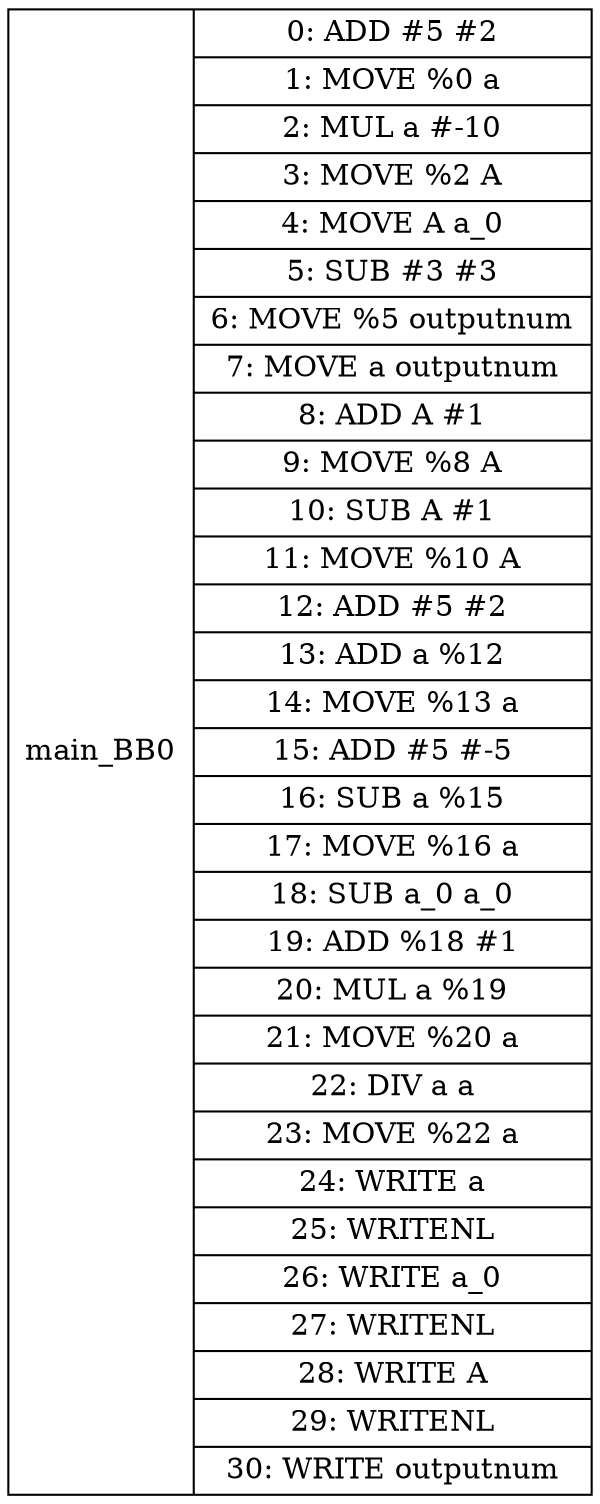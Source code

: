 diGraph G { 
main_BB0 [shape=record, label="<b>main_BB0| {0: ADD #5 #2|1: MOVE %0 a|2: MUL a #-10|3: MOVE %2 A|4: MOVE A a_0|5: SUB #3 #3|6: MOVE %5 outputnum|7: MOVE a outputnum|8: ADD A #1|9: MOVE %8 A|10: SUB A #1|11: MOVE %10 A|12: ADD #5 #2|13: ADD a %12|14: MOVE %13 a|15: ADD #5 #-5|16: SUB a %15|17: MOVE %16 a|18: SUB a_0 a_0|19: ADD %18 #1|20: MUL a %19|21: MOVE %20 a|22: DIV a a|23: MOVE %22 a|24: WRITE a|25: WRITENL |26: WRITE a_0|27: WRITENL |28: WRITE A|29: WRITENL |30: WRITE outputnum}"];



}